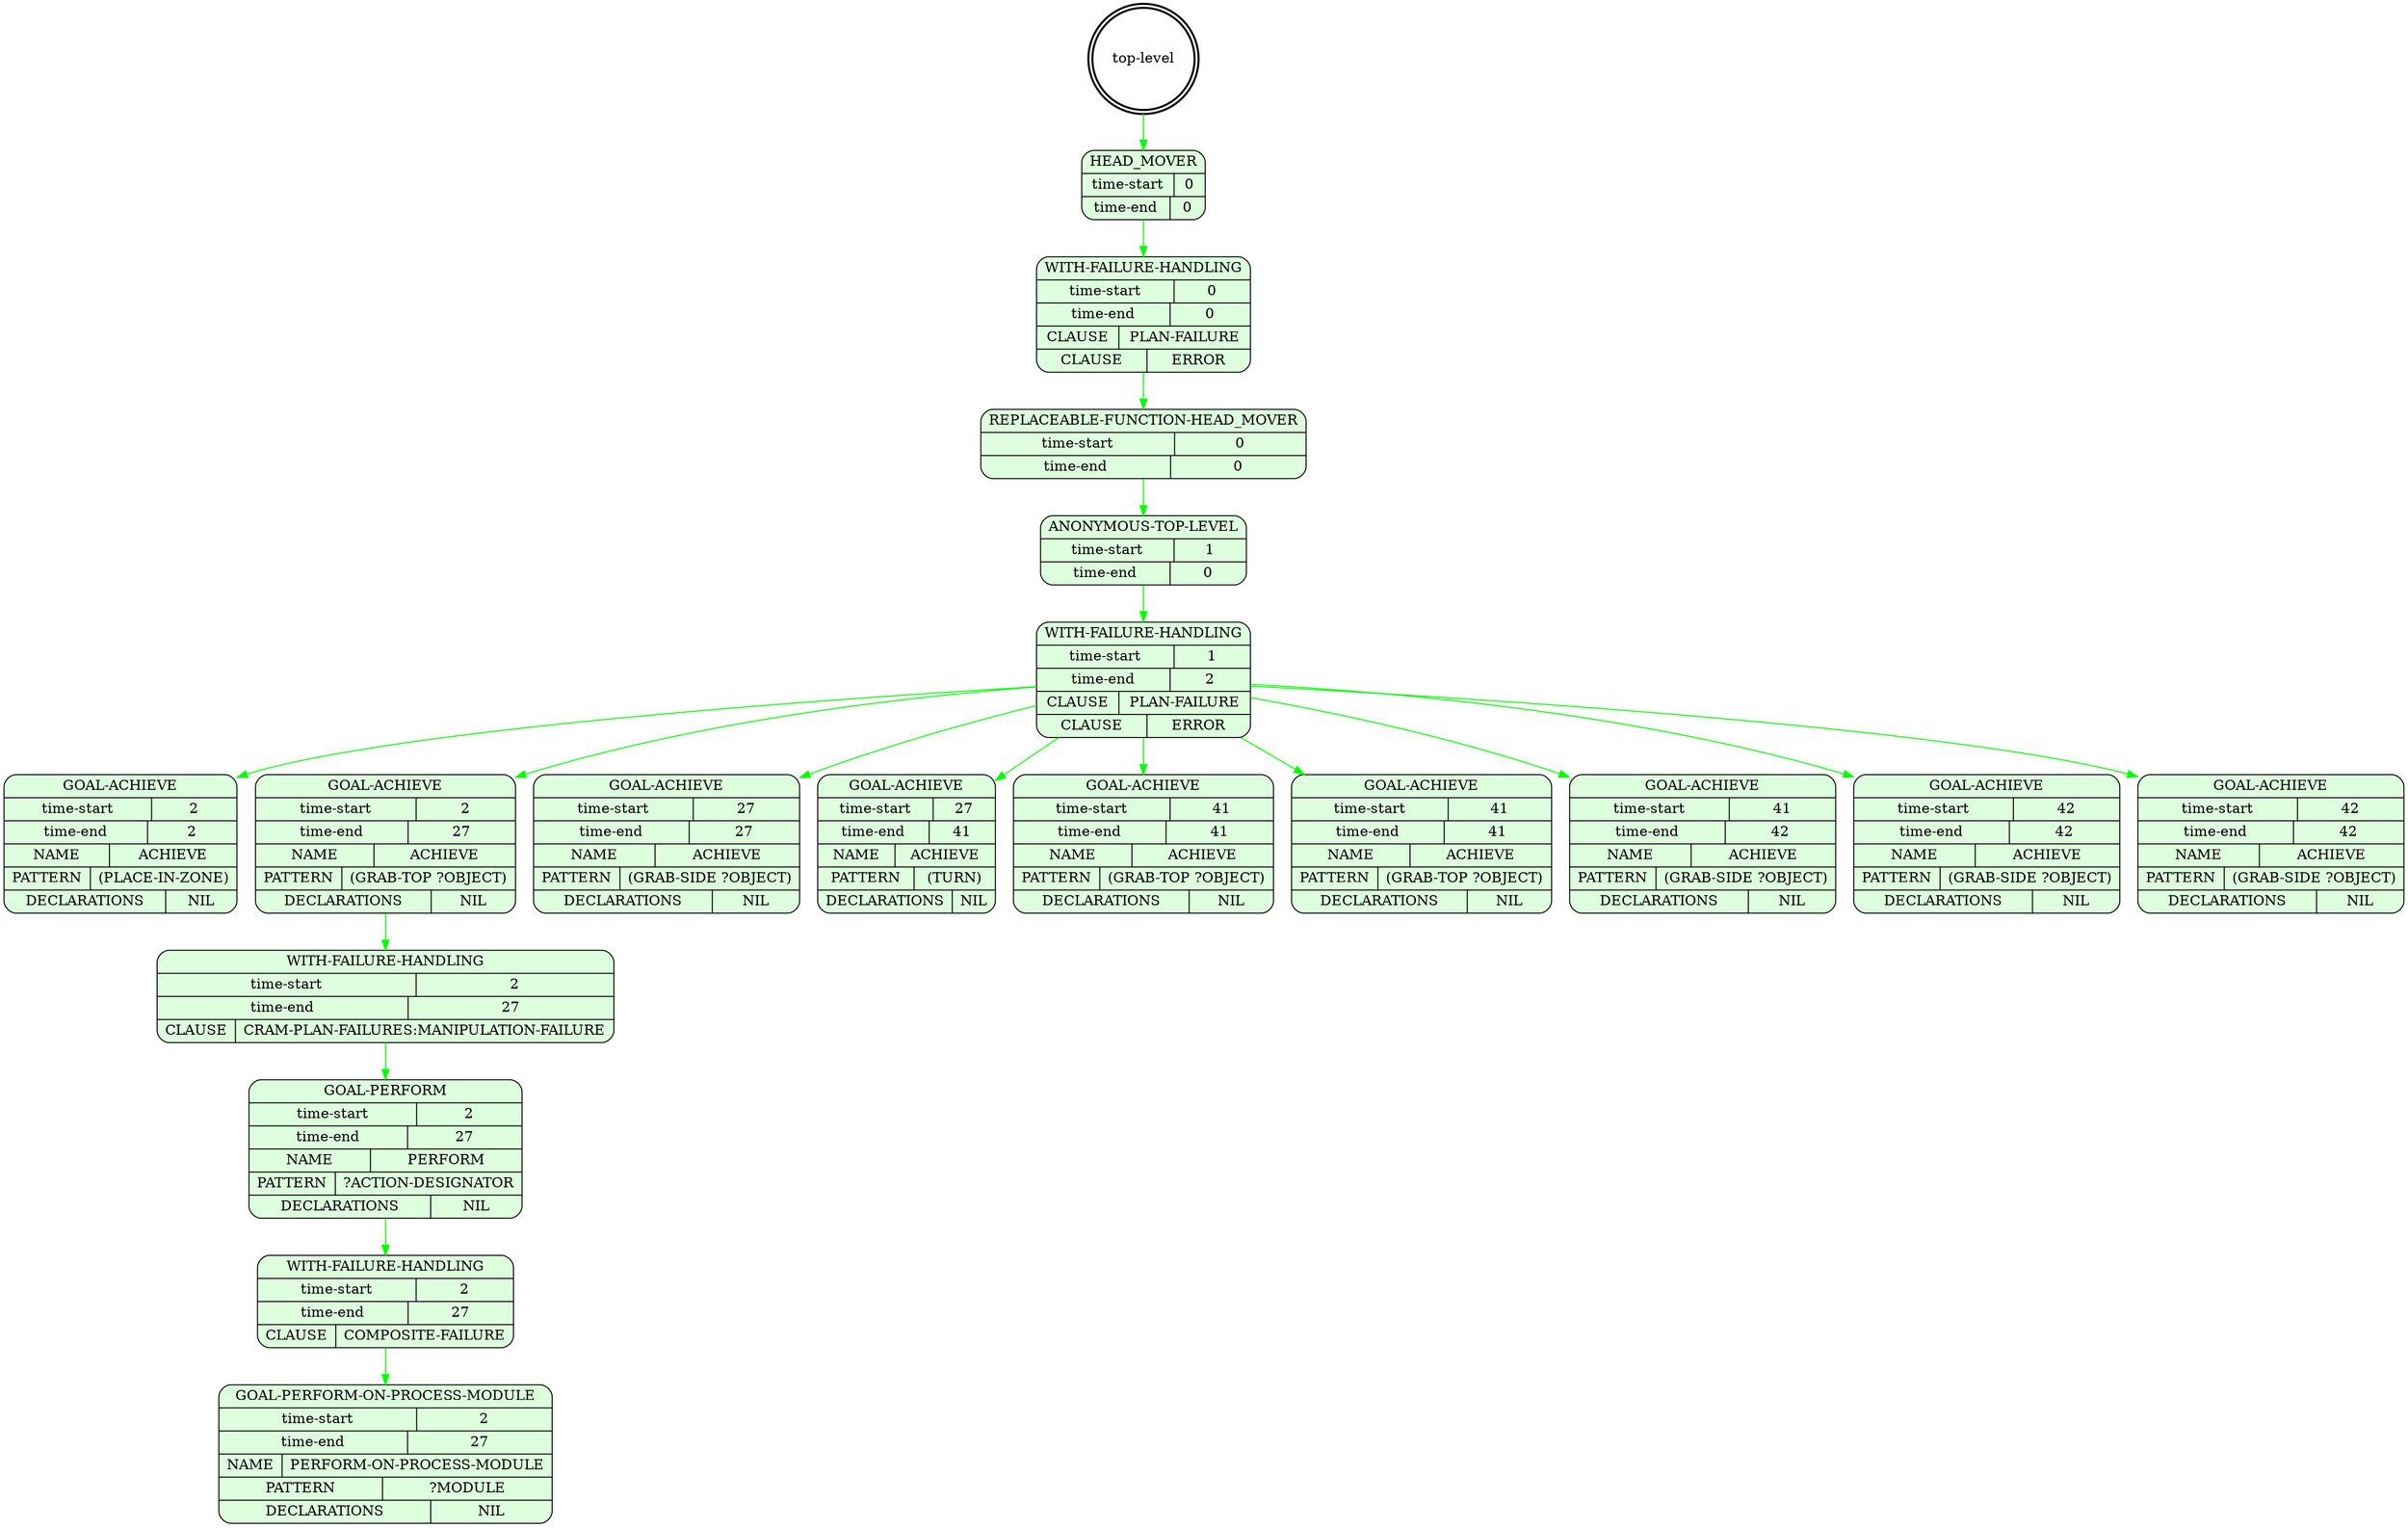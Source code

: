 digraph plangraph_6MfOqujNWKJZfniQ {
  node_gWuuqlLQJBEFiagD [shape=doublecircle, style=bold, label="top-level"];

  node_UxMLuMWp3mo8EVs6 [shape=Mrecord, style=filled, fillcolor="#ddffdd", label="{HEAD_MOVER|{time-start | 0}|{time-end | 0}}"];
  edge [color="green", label=""];
  node_gWuuqlLQJBEFiagD -> node_UxMLuMWp3mo8EVs6;

  node_0JimXG8SBmiBap7x [shape=Mrecord, style=filled, fillcolor="#ddffdd", label="{WITH-FAILURE-HANDLING|{time-start | 0}|{time-end | 0}|{CLAUSE | PLAN-FAILURE}|{CLAUSE | ERROR}}"];
  edge [color="green", label=""];
  node_UxMLuMWp3mo8EVs6 -> node_0JimXG8SBmiBap7x;

  node_QTGp0TCkf2yoRI8E [shape=Mrecord, style=filled, fillcolor="#ddffdd", label="{REPLACEABLE-FUNCTION-HEAD_MOVER|{time-start | 0}|{time-end | 0}}"];
  edge [color="green", label=""];
  node_0JimXG8SBmiBap7x -> node_QTGp0TCkf2yoRI8E;

  node_13RsNuiPuQw8WZ4B [shape=Mrecord, style=filled, fillcolor="#ddffdd", label="{ANONYMOUS-TOP-LEVEL|{time-start | 1}|{time-end | 0}}"];
  edge [color="green", label=""];
  node_QTGp0TCkf2yoRI8E -> node_13RsNuiPuQw8WZ4B;

  node_YuZxGGCeYABfZXng [shape=Mrecord, style=filled, fillcolor="#ddffdd", label="{WITH-FAILURE-HANDLING|{time-start | 1}|{time-end | 2}|{CLAUSE | PLAN-FAILURE}|{CLAUSE | ERROR}}"];
  edge [color="green", label=""];
  node_13RsNuiPuQw8WZ4B -> node_YuZxGGCeYABfZXng;

  node_LMkJ78tCzw1CwiyQ [shape=Mrecord, style=filled, fillcolor="#ddffdd", label="{GOAL-ACHIEVE|{time-start | 2}|{time-end | 2}|{NAME | ACHIEVE}|{PATTERN | (PLACE-IN-ZONE)}|{DECLARATIONS | NIL}}"];
  edge [color="green", label=""];
  node_YuZxGGCeYABfZXng -> node_LMkJ78tCzw1CwiyQ;

  node_3ZmLCfN3esYfqyuI [shape=Mrecord, style=filled, fillcolor="#ddffdd", label="{GOAL-ACHIEVE|{time-start | 2}|{time-end | 27}|{NAME | ACHIEVE}|{PATTERN | (GRAB-TOP ?OBJECT)}|{DECLARATIONS | NIL}}"];
  edge [color="green", label=""];
  node_YuZxGGCeYABfZXng -> node_3ZmLCfN3esYfqyuI;

  node_Y9F6WKiqylB47njx [shape=Mrecord, style=filled, fillcolor="#ddffdd", label="{WITH-FAILURE-HANDLING|{time-start | 2}|{time-end | 27}|{CLAUSE | CRAM-PLAN-FAILURES:MANIPULATION-FAILURE}}"];
  edge [color="green", label=""];
  node_3ZmLCfN3esYfqyuI -> node_Y9F6WKiqylB47njx;

  node_zEUwqO4eWBsICGIN [shape=Mrecord, style=filled, fillcolor="#ddffdd", label="{GOAL-PERFORM|{time-start | 2}|{time-end | 27}|{NAME | PERFORM}|{PATTERN | ?ACTION-DESIGNATOR}|{DECLARATIONS | NIL}}"];
  edge [color="green", label=""];
  node_Y9F6WKiqylB47njx -> node_zEUwqO4eWBsICGIN;

  node_kwPotnLOq5LNfGmu [shape=Mrecord, style=filled, fillcolor="#ddffdd", label="{WITH-FAILURE-HANDLING|{time-start | 2}|{time-end | 27}|{CLAUSE | COMPOSITE-FAILURE}}"];
  edge [color="green", label=""];
  node_zEUwqO4eWBsICGIN -> node_kwPotnLOq5LNfGmu;

  node_Bswli8hWwum32krS [shape=Mrecord, style=filled, fillcolor="#ddffdd", label="{GOAL-PERFORM-ON-PROCESS-MODULE|{time-start | 2}|{time-end | 27}|{NAME | PERFORM-ON-PROCESS-MODULE}|{PATTERN | ?MODULE}|{DECLARATIONS | NIL}}"];
  edge [color="green", label=""];
  node_kwPotnLOq5LNfGmu -> node_Bswli8hWwum32krS;

  node_zTxRgHBmnzLacOGS [shape=Mrecord, style=filled, fillcolor="#ddffdd", label="{GOAL-ACHIEVE|{time-start | 27}|{time-end | 27}|{NAME | ACHIEVE}|{PATTERN | (GRAB-SIDE ?OBJECT)}|{DECLARATIONS | NIL}}"];
  edge [color="green", label=""];
  node_YuZxGGCeYABfZXng -> node_zTxRgHBmnzLacOGS;

  node_ZhCL8Isy0O9J9e01 [shape=Mrecord, style=filled, fillcolor="#ddffdd", label="{GOAL-ACHIEVE|{time-start | 27}|{time-end | 41}|{NAME | ACHIEVE}|{PATTERN | (TURN)}|{DECLARATIONS | NIL}}"];
  edge [color="green", label=""];
  node_YuZxGGCeYABfZXng -> node_ZhCL8Isy0O9J9e01;

  node_BwG45cqghvtQUD8S [shape=Mrecord, style=filled, fillcolor="#ddffdd", label="{GOAL-ACHIEVE|{time-start | 41}|{time-end | 41}|{NAME | ACHIEVE}|{PATTERN | (GRAB-TOP ?OBJECT)}|{DECLARATIONS | NIL}}"];
  edge [color="green", label=""];
  node_YuZxGGCeYABfZXng -> node_BwG45cqghvtQUD8S;

  node_dmXU89GCKA2DbECm [shape=Mrecord, style=filled, fillcolor="#ddffdd", label="{GOAL-ACHIEVE|{time-start | 41}|{time-end | 41}|{NAME | ACHIEVE}|{PATTERN | (GRAB-TOP ?OBJECT)}|{DECLARATIONS | NIL}}"];
  edge [color="green", label=""];
  node_YuZxGGCeYABfZXng -> node_dmXU89GCKA2DbECm;

  node_uXL3IYyq0VpmgR0t [shape=Mrecord, style=filled, fillcolor="#ddffdd", label="{GOAL-ACHIEVE|{time-start | 41}|{time-end | 42}|{NAME | ACHIEVE}|{PATTERN | (GRAB-SIDE ?OBJECT)}|{DECLARATIONS | NIL}}"];
  edge [color="green", label=""];
  node_YuZxGGCeYABfZXng -> node_uXL3IYyq0VpmgR0t;

  node_HwrK7bTBs1ZeEfBF [shape=Mrecord, style=filled, fillcolor="#ddffdd", label="{GOAL-ACHIEVE|{time-start | 42}|{time-end | 42}|{NAME | ACHIEVE}|{PATTERN | (GRAB-SIDE ?OBJECT)}|{DECLARATIONS | NIL}}"];
  edge [color="green", label=""];
  node_YuZxGGCeYABfZXng -> node_HwrK7bTBs1ZeEfBF;

  node_0BlFTjPSaOALcYNK [shape=Mrecord, style=filled, fillcolor="#ddffdd", label="{GOAL-ACHIEVE|{time-start | 42}|{time-end | 42}|{NAME | ACHIEVE}|{PATTERN | (GRAB-SIDE ?OBJECT)}|{DECLARATIONS | NIL}}"];
  edge [color="green", label=""];
  node_YuZxGGCeYABfZXng -> node_0BlFTjPSaOALcYNK;
}
